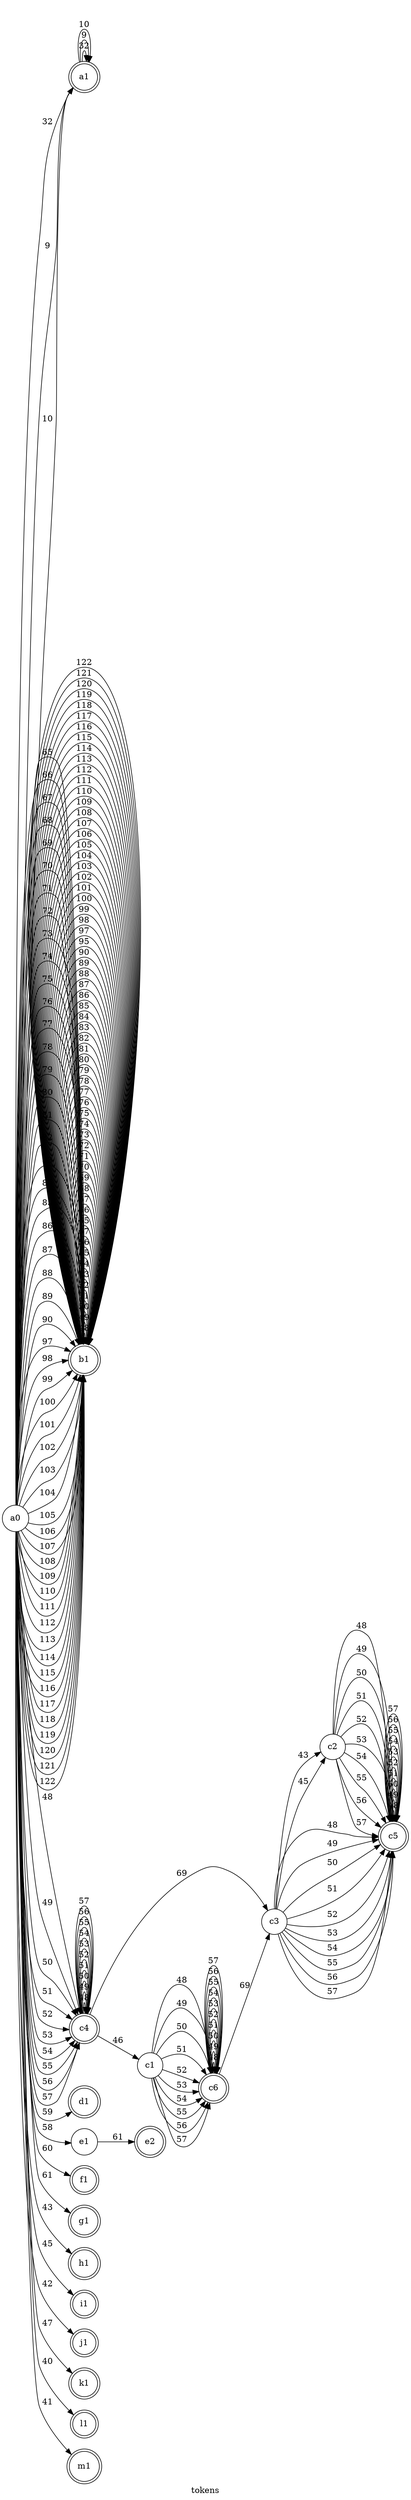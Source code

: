 // AFN
digraph {
	rankdir=LR
	label=tokens
	2368756854288 [label=a0 shape=circle]
	2368756856112 [label=a1 shape=doublecircle]
	2368756856112 -> 2368756856112 [label=32]
	2368756856112 -> 2368756856112 [label=9]
	2368756856112 -> 2368756856112 [label=10]
	2368756854288 -> 2368756856112 [label=32]
	2368756854288 -> 2368756856112 [label=9]
	2368756854288 -> 2368756856112 [label=10]
	2368761919008 [label=b1 shape=doublecircle]
	2368761919008 -> 2368761919008 [label=48]
	2368761919008 -> 2368761919008 [label=49]
	2368761919008 -> 2368761919008 [label=50]
	2368761919008 -> 2368761919008 [label=51]
	2368761919008 -> 2368761919008 [label=52]
	2368761919008 -> 2368761919008 [label=53]
	2368761919008 -> 2368761919008 [label=54]
	2368761919008 -> 2368761919008 [label=55]
	2368761919008 -> 2368761919008 [label=56]
	2368761919008 -> 2368761919008 [label=57]
	2368761919008 -> 2368761919008 [label=65]
	2368761919008 -> 2368761919008 [label=66]
	2368761919008 -> 2368761919008 [label=67]
	2368761919008 -> 2368761919008 [label=68]
	2368761919008 -> 2368761919008 [label=69]
	2368761919008 -> 2368761919008 [label=70]
	2368761919008 -> 2368761919008 [label=71]
	2368761919008 -> 2368761919008 [label=72]
	2368761919008 -> 2368761919008 [label=73]
	2368761919008 -> 2368761919008 [label=74]
	2368761919008 -> 2368761919008 [label=75]
	2368761919008 -> 2368761919008 [label=76]
	2368761919008 -> 2368761919008 [label=77]
	2368761919008 -> 2368761919008 [label=78]
	2368761919008 -> 2368761919008 [label=79]
	2368761919008 -> 2368761919008 [label=80]
	2368761919008 -> 2368761919008 [label=81]
	2368761919008 -> 2368761919008 [label=82]
	2368761919008 -> 2368761919008 [label=83]
	2368761919008 -> 2368761919008 [label=84]
	2368761919008 -> 2368761919008 [label=85]
	2368761919008 -> 2368761919008 [label=86]
	2368761919008 -> 2368761919008 [label=87]
	2368761919008 -> 2368761919008 [label=88]
	2368761919008 -> 2368761919008 [label=89]
	2368761919008 -> 2368761919008 [label=90]
	2368761919008 -> 2368761919008 [label=95]
	2368761919008 -> 2368761919008 [label=97]
	2368761919008 -> 2368761919008 [label=98]
	2368761919008 -> 2368761919008 [label=99]
	2368761919008 -> 2368761919008 [label=100]
	2368761919008 -> 2368761919008 [label=101]
	2368761919008 -> 2368761919008 [label=102]
	2368761919008 -> 2368761919008 [label=103]
	2368761919008 -> 2368761919008 [label=104]
	2368761919008 -> 2368761919008 [label=105]
	2368761919008 -> 2368761919008 [label=106]
	2368761919008 -> 2368761919008 [label=107]
	2368761919008 -> 2368761919008 [label=108]
	2368761919008 -> 2368761919008 [label=109]
	2368761919008 -> 2368761919008 [label=110]
	2368761919008 -> 2368761919008 [label=111]
	2368761919008 -> 2368761919008 [label=112]
	2368761919008 -> 2368761919008 [label=113]
	2368761919008 -> 2368761919008 [label=114]
	2368761919008 -> 2368761919008 [label=115]
	2368761919008 -> 2368761919008 [label=116]
	2368761919008 -> 2368761919008 [label=117]
	2368761919008 -> 2368761919008 [label=118]
	2368761919008 -> 2368761919008 [label=119]
	2368761919008 -> 2368761919008 [label=120]
	2368761919008 -> 2368761919008 [label=121]
	2368761919008 -> 2368761919008 [label=122]
	2368756854288 -> 2368761919008 [label=65]
	2368756854288 -> 2368761919008 [label=66]
	2368756854288 -> 2368761919008 [label=67]
	2368756854288 -> 2368761919008 [label=68]
	2368756854288 -> 2368761919008 [label=69]
	2368756854288 -> 2368761919008 [label=70]
	2368756854288 -> 2368761919008 [label=71]
	2368756854288 -> 2368761919008 [label=72]
	2368756854288 -> 2368761919008 [label=73]
	2368756854288 -> 2368761919008 [label=74]
	2368756854288 -> 2368761919008 [label=75]
	2368756854288 -> 2368761919008 [label=76]
	2368756854288 -> 2368761919008 [label=77]
	2368756854288 -> 2368761919008 [label=78]
	2368756854288 -> 2368761919008 [label=79]
	2368756854288 -> 2368761919008 [label=80]
	2368756854288 -> 2368761919008 [label=81]
	2368756854288 -> 2368761919008 [label=82]
	2368756854288 -> 2368761919008 [label=83]
	2368756854288 -> 2368761919008 [label=84]
	2368756854288 -> 2368761919008 [label=85]
	2368756854288 -> 2368761919008 [label=86]
	2368756854288 -> 2368761919008 [label=87]
	2368756854288 -> 2368761919008 [label=88]
	2368756854288 -> 2368761919008 [label=89]
	2368756854288 -> 2368761919008 [label=90]
	2368756854288 -> 2368761919008 [label=97]
	2368756854288 -> 2368761919008 [label=98]
	2368756854288 -> 2368761919008 [label=99]
	2368756854288 -> 2368761919008 [label=100]
	2368756854288 -> 2368761919008 [label=101]
	2368756854288 -> 2368761919008 [label=102]
	2368756854288 -> 2368761919008 [label=103]
	2368756854288 -> 2368761919008 [label=104]
	2368756854288 -> 2368761919008 [label=105]
	2368756854288 -> 2368761919008 [label=106]
	2368756854288 -> 2368761919008 [label=107]
	2368756854288 -> 2368761919008 [label=108]
	2368756854288 -> 2368761919008 [label=109]
	2368756854288 -> 2368761919008 [label=110]
	2368756854288 -> 2368761919008 [label=111]
	2368756854288 -> 2368761919008 [label=112]
	2368756854288 -> 2368761919008 [label=113]
	2368756854288 -> 2368761919008 [label=114]
	2368756854288 -> 2368761919008 [label=115]
	2368756854288 -> 2368761919008 [label=116]
	2368756854288 -> 2368761919008 [label=117]
	2368756854288 -> 2368761919008 [label=118]
	2368756854288 -> 2368761919008 [label=119]
	2368756854288 -> 2368761919008 [label=120]
	2368756854288 -> 2368761919008 [label=121]
	2368756854288 -> 2368761919008 [label=122]
	2368757110864 [label=c4 shape=doublecircle]
	2368757110816 [label=c3 shape=circle]
	2368757110768 [label=c2 shape=circle]
	2368757110912 [label=c5 shape=doublecircle]
	2368757110912 -> 2368757110912 [label=48]
	2368757110912 -> 2368757110912 [label=49]
	2368757110912 -> 2368757110912 [label=50]
	2368757110912 -> 2368757110912 [label=51]
	2368757110912 -> 2368757110912 [label=52]
	2368757110912 -> 2368757110912 [label=53]
	2368757110912 -> 2368757110912 [label=54]
	2368757110912 -> 2368757110912 [label=55]
	2368757110912 -> 2368757110912 [label=56]
	2368757110912 -> 2368757110912 [label=57]
	2368757110768 -> 2368757110912 [label=48]
	2368757110768 -> 2368757110912 [label=49]
	2368757110768 -> 2368757110912 [label=50]
	2368757110768 -> 2368757110912 [label=51]
	2368757110768 -> 2368757110912 [label=52]
	2368757110768 -> 2368757110912 [label=53]
	2368757110768 -> 2368757110912 [label=54]
	2368757110768 -> 2368757110912 [label=55]
	2368757110768 -> 2368757110912 [label=56]
	2368757110768 -> 2368757110912 [label=57]
	2368757110816 -> 2368757110768 [label=43]
	2368757110816 -> 2368757110768 [label=45]
	2368757110816 -> 2368757110912 [label=48]
	2368757110816 -> 2368757110912 [label=49]
	2368757110816 -> 2368757110912 [label=50]
	2368757110816 -> 2368757110912 [label=51]
	2368757110816 -> 2368757110912 [label=52]
	2368757110816 -> 2368757110912 [label=53]
	2368757110816 -> 2368757110912 [label=54]
	2368757110816 -> 2368757110912 [label=55]
	2368757110816 -> 2368757110912 [label=56]
	2368757110816 -> 2368757110912 [label=57]
	2368757110864 -> 2368757110816 [label=69]
	2368757110720 [label=c1 shape=circle]
	2368757110960 [label=c6 shape=doublecircle]
	2368757110960 -> 2368757110816 [label=69]
	2368757110960 -> 2368757110960 [label=48]
	2368757110960 -> 2368757110960 [label=49]
	2368757110960 -> 2368757110960 [label=50]
	2368757110960 -> 2368757110960 [label=51]
	2368757110960 -> 2368757110960 [label=52]
	2368757110960 -> 2368757110960 [label=53]
	2368757110960 -> 2368757110960 [label=54]
	2368757110960 -> 2368757110960 [label=55]
	2368757110960 -> 2368757110960 [label=56]
	2368757110960 -> 2368757110960 [label=57]
	2368757110720 -> 2368757110960 [label=48]
	2368757110720 -> 2368757110960 [label=49]
	2368757110720 -> 2368757110960 [label=50]
	2368757110720 -> 2368757110960 [label=51]
	2368757110720 -> 2368757110960 [label=52]
	2368757110720 -> 2368757110960 [label=53]
	2368757110720 -> 2368757110960 [label=54]
	2368757110720 -> 2368757110960 [label=55]
	2368757110720 -> 2368757110960 [label=56]
	2368757110720 -> 2368757110960 [label=57]
	2368757110864 -> 2368757110720 [label=46]
	2368757110864 -> 2368757110864 [label=48]
	2368757110864 -> 2368757110864 [label=49]
	2368757110864 -> 2368757110864 [label=50]
	2368757110864 -> 2368757110864 [label=51]
	2368757110864 -> 2368757110864 [label=52]
	2368757110864 -> 2368757110864 [label=53]
	2368757110864 -> 2368757110864 [label=54]
	2368757110864 -> 2368757110864 [label=55]
	2368757110864 -> 2368757110864 [label=56]
	2368757110864 -> 2368757110864 [label=57]
	2368756854288 -> 2368757110864 [label=48]
	2368756854288 -> 2368757110864 [label=49]
	2368756854288 -> 2368757110864 [label=50]
	2368756854288 -> 2368757110864 [label=51]
	2368756854288 -> 2368757110864 [label=52]
	2368756854288 -> 2368757110864 [label=53]
	2368756854288 -> 2368757110864 [label=54]
	2368756854288 -> 2368757110864 [label=55]
	2368756854288 -> 2368757110864 [label=56]
	2368756854288 -> 2368757110864 [label=57]
	2368757110000 [label=d1 shape=doublecircle]
	2368756854288 -> 2368757110000 [label=59]
	2368757112016 [label=e1 shape=circle]
	2368757112064 [label=e2 shape=doublecircle]
	2368757112016 -> 2368757112064 [label=61]
	2368756854288 -> 2368757112016 [label=58]
	2368757111584 [label=f1 shape=doublecircle]
	2368756854288 -> 2368757111584 [label=60]
	2368757111296 [label=g1 shape=doublecircle]
	2368756854288 -> 2368757111296 [label=61]
	2368757111824 [label=h1 shape=doublecircle]
	2368756854288 -> 2368757111824 [label=43]
	2368757112448 [label=i1 shape=doublecircle]
	2368756854288 -> 2368757112448 [label=45]
	2368757113024 [label=j1 shape=doublecircle]
	2368756854288 -> 2368757113024 [label=42]
	2368757113552 [label=k1 shape=doublecircle]
	2368756854288 -> 2368757113552 [label=47]
	2368757114080 [label=l1 shape=doublecircle]
	2368756854288 -> 2368757114080 [label=40]
	2368757114608 [label=m1 shape=doublecircle]
	2368756854288 -> 2368757114608 [label=41]
}

